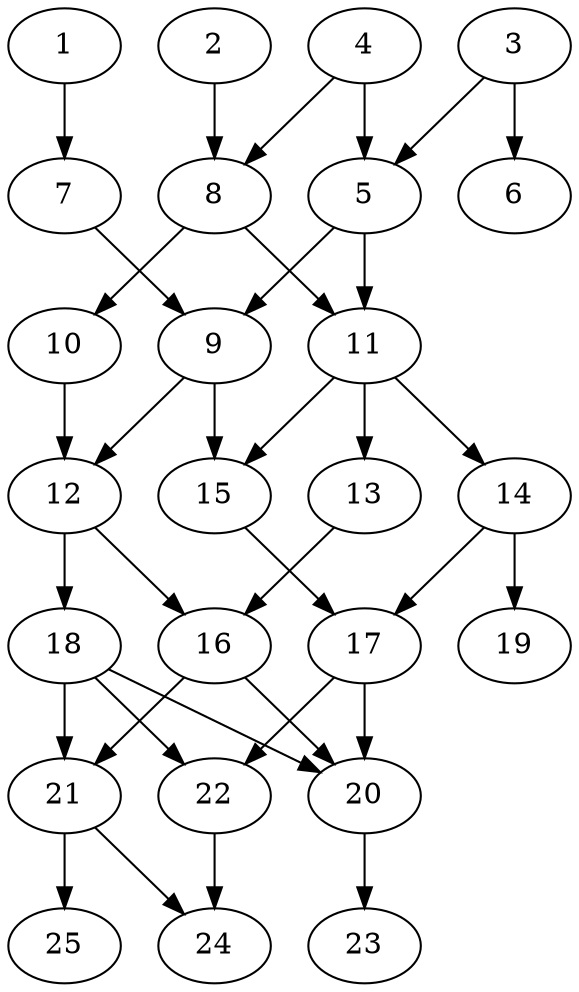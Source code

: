 // DAG automatically generated by daggen at Thu Oct  3 14:00:40 2019
// ./daggen --dot -n 25 --ccr 0.4 --fat 0.5 --regular 0.9 --density 0.6 --mindata 5242880 --maxdata 52428800 
digraph G {
  1 [size="103572480", alpha="0.01", expect_size="41428992"] 
  1 -> 7 [size ="41428992"]
  2 [size="97973760", alpha="0.16", expect_size="39189504"] 
  2 -> 8 [size ="39189504"]
  3 [size="96929280", alpha="0.02", expect_size="38771712"] 
  3 -> 5 [size ="38771712"]
  3 -> 6 [size ="38771712"]
  4 [size="122918400", alpha="0.09", expect_size="49167360"] 
  4 -> 5 [size ="49167360"]
  4 -> 8 [size ="49167360"]
  5 [size="43182080", alpha="0.17", expect_size="17272832"] 
  5 -> 9 [size ="17272832"]
  5 -> 11 [size ="17272832"]
  6 [size="100285440", alpha="0.15", expect_size="40114176"] 
  7 [size="115571200", alpha="0.03", expect_size="46228480"] 
  7 -> 9 [size ="46228480"]
  8 [size="51033600", alpha="0.15", expect_size="20413440"] 
  8 -> 10 [size ="20413440"]
  8 -> 11 [size ="20413440"]
  9 [size="124221440", alpha="0.02", expect_size="49688576"] 
  9 -> 12 [size ="49688576"]
  9 -> 15 [size ="49688576"]
  10 [size="107927040", alpha="0.10", expect_size="43170816"] 
  10 -> 12 [size ="43170816"]
  11 [size="63272960", alpha="0.18", expect_size="25309184"] 
  11 -> 13 [size ="25309184"]
  11 -> 14 [size ="25309184"]
  11 -> 15 [size ="25309184"]
  12 [size="68979200", alpha="0.08", expect_size="27591680"] 
  12 -> 16 [size ="27591680"]
  12 -> 18 [size ="27591680"]
  13 [size="45137920", alpha="0.07", expect_size="18055168"] 
  13 -> 16 [size ="18055168"]
  14 [size="56791040", alpha="0.20", expect_size="22716416"] 
  14 -> 17 [size ="22716416"]
  14 -> 19 [size ="22716416"]
  15 [size="112289280", alpha="0.14", expect_size="44915712"] 
  15 -> 17 [size ="44915712"]
  16 [size="92500480", alpha="0.08", expect_size="37000192"] 
  16 -> 20 [size ="37000192"]
  16 -> 21 [size ="37000192"]
  17 [size="61729280", alpha="0.01", expect_size="24691712"] 
  17 -> 20 [size ="24691712"]
  17 -> 22 [size ="24691712"]
  18 [size="78077440", alpha="0.18", expect_size="31230976"] 
  18 -> 20 [size ="31230976"]
  18 -> 21 [size ="31230976"]
  18 -> 22 [size ="31230976"]
  19 [size="49262080", alpha="0.05", expect_size="19704832"] 
  20 [size="63408640", alpha="0.12", expect_size="25363456"] 
  20 -> 23 [size ="25363456"]
  21 [size="122357760", alpha="0.14", expect_size="48943104"] 
  21 -> 24 [size ="48943104"]
  21 -> 25 [size ="48943104"]
  22 [size="110848000", alpha="0.10", expect_size="44339200"] 
  22 -> 24 [size ="44339200"]
  23 [size="40683520", alpha="0.20", expect_size="16273408"] 
  24 [size="81925120", alpha="0.09", expect_size="32770048"] 
  25 [size="79354880", alpha="0.03", expect_size="31741952"] 
}
